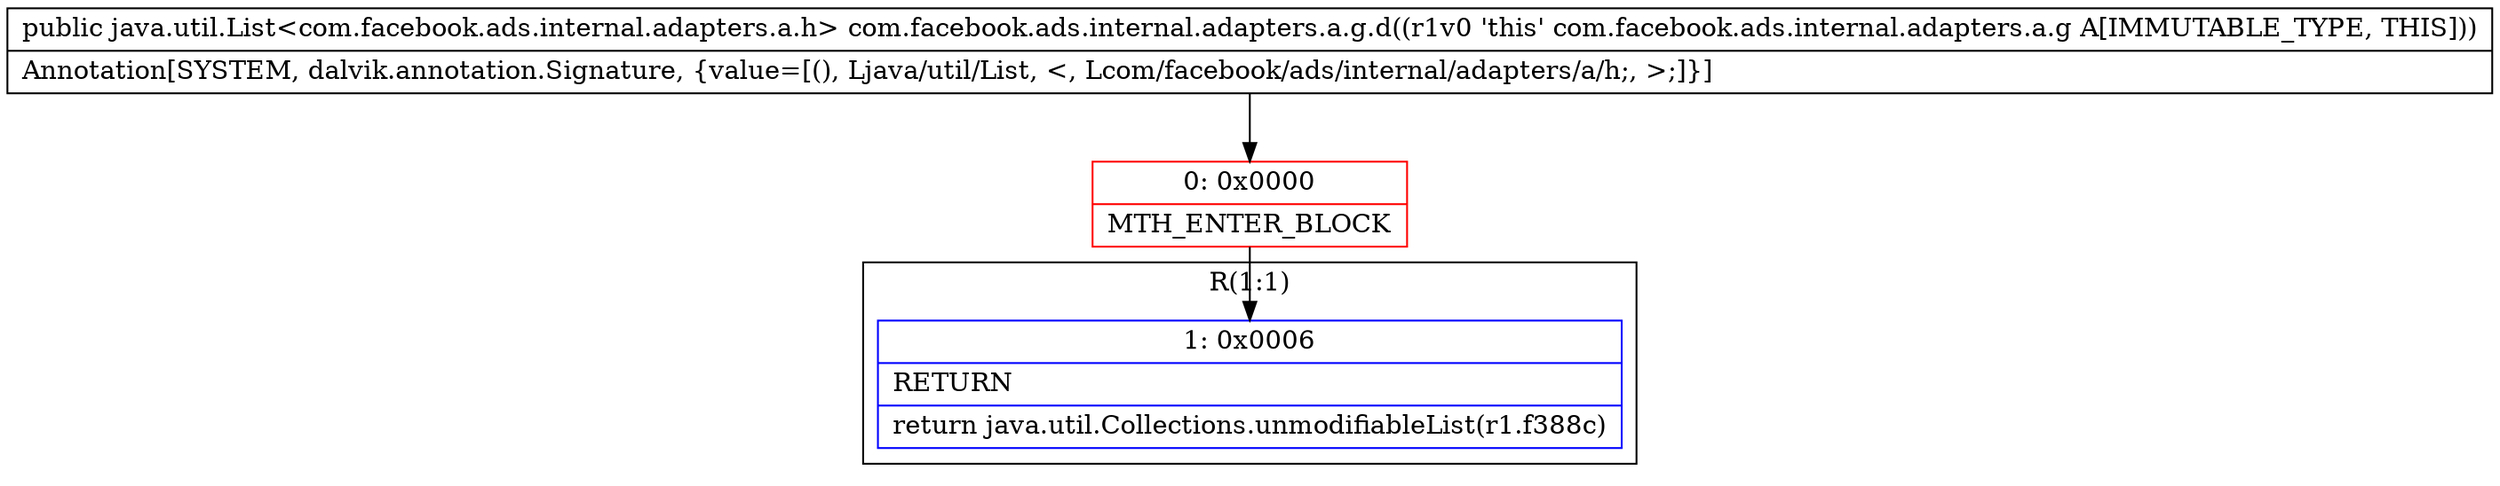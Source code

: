 digraph "CFG forcom.facebook.ads.internal.adapters.a.g.d()Ljava\/util\/List;" {
subgraph cluster_Region_1072148896 {
label = "R(1:1)";
node [shape=record,color=blue];
Node_1 [shape=record,label="{1\:\ 0x0006|RETURN\l|return java.util.Collections.unmodifiableList(r1.f388c)\l}"];
}
Node_0 [shape=record,color=red,label="{0\:\ 0x0000|MTH_ENTER_BLOCK\l}"];
MethodNode[shape=record,label="{public java.util.List\<com.facebook.ads.internal.adapters.a.h\> com.facebook.ads.internal.adapters.a.g.d((r1v0 'this' com.facebook.ads.internal.adapters.a.g A[IMMUTABLE_TYPE, THIS]))  | Annotation[SYSTEM, dalvik.annotation.Signature, \{value=[(), Ljava\/util\/List, \<, Lcom\/facebook\/ads\/internal\/adapters\/a\/h;, \>;]\}]\l}"];
MethodNode -> Node_0;
Node_0 -> Node_1;
}

